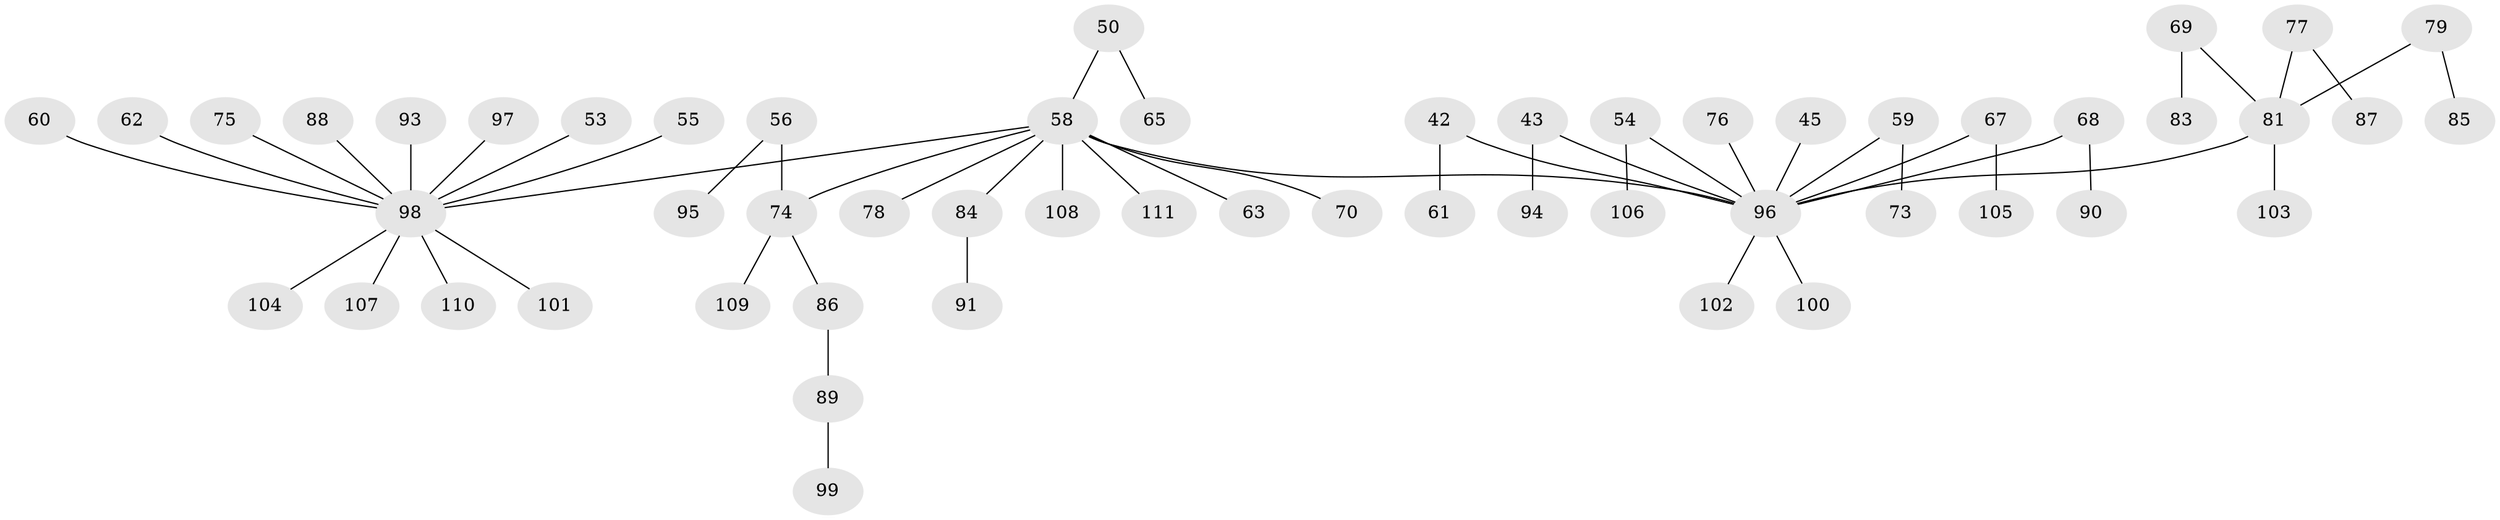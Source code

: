 // original degree distribution, {5: 0.036036036036036036, 4: 0.036036036036036036, 6: 0.02702702702702703, 8: 0.009009009009009009, 2: 0.27927927927927926, 1: 0.4864864864864865, 3: 0.12612612612612611}
// Generated by graph-tools (version 1.1) at 2025/56/03/04/25 21:56:52]
// undirected, 55 vertices, 54 edges
graph export_dot {
graph [start="1"]
  node [color=gray90,style=filled];
  42;
  43;
  45;
  50;
  53;
  54;
  55;
  56 [super="+47"];
  58 [super="+34+25+30+40+5+7"];
  59;
  60;
  61;
  62;
  63;
  65;
  67;
  68;
  69;
  70;
  73;
  74 [super="+18+41+48"];
  75;
  76;
  77 [super="+66"];
  78;
  79;
  81 [super="+33+57"];
  83;
  84;
  85;
  86;
  87;
  88;
  89;
  90;
  91;
  93;
  94;
  95;
  96 [super="+1+19+80"];
  97;
  98 [super="+92+72+38+51+52"];
  99;
  100;
  101;
  102;
  103;
  104;
  105;
  106;
  107;
  108;
  109;
  110;
  111;
  42 -- 61;
  42 -- 96;
  43 -- 94;
  43 -- 96;
  45 -- 96;
  50 -- 65;
  50 -- 58;
  53 -- 98;
  54 -- 106;
  54 -- 96;
  55 -- 98;
  56 -- 74;
  56 -- 95;
  58 -- 63;
  58 -- 108;
  58 -- 78;
  58 -- 96;
  58 -- 70;
  58 -- 74;
  58 -- 111;
  58 -- 84;
  58 -- 98;
  59 -- 73;
  59 -- 96;
  60 -- 98;
  62 -- 98;
  67 -- 105;
  67 -- 96;
  68 -- 90;
  68 -- 96;
  69 -- 83;
  69 -- 81;
  74 -- 86;
  74 -- 109;
  75 -- 98;
  76 -- 96;
  77 -- 81;
  77 -- 87;
  79 -- 85;
  79 -- 81;
  81 -- 103;
  81 -- 96;
  84 -- 91;
  86 -- 89;
  88 -- 98;
  89 -- 99;
  93 -- 98;
  96 -- 102;
  96 -- 100;
  97 -- 98;
  98 -- 107;
  98 -- 101;
  98 -- 104;
  98 -- 110;
}
